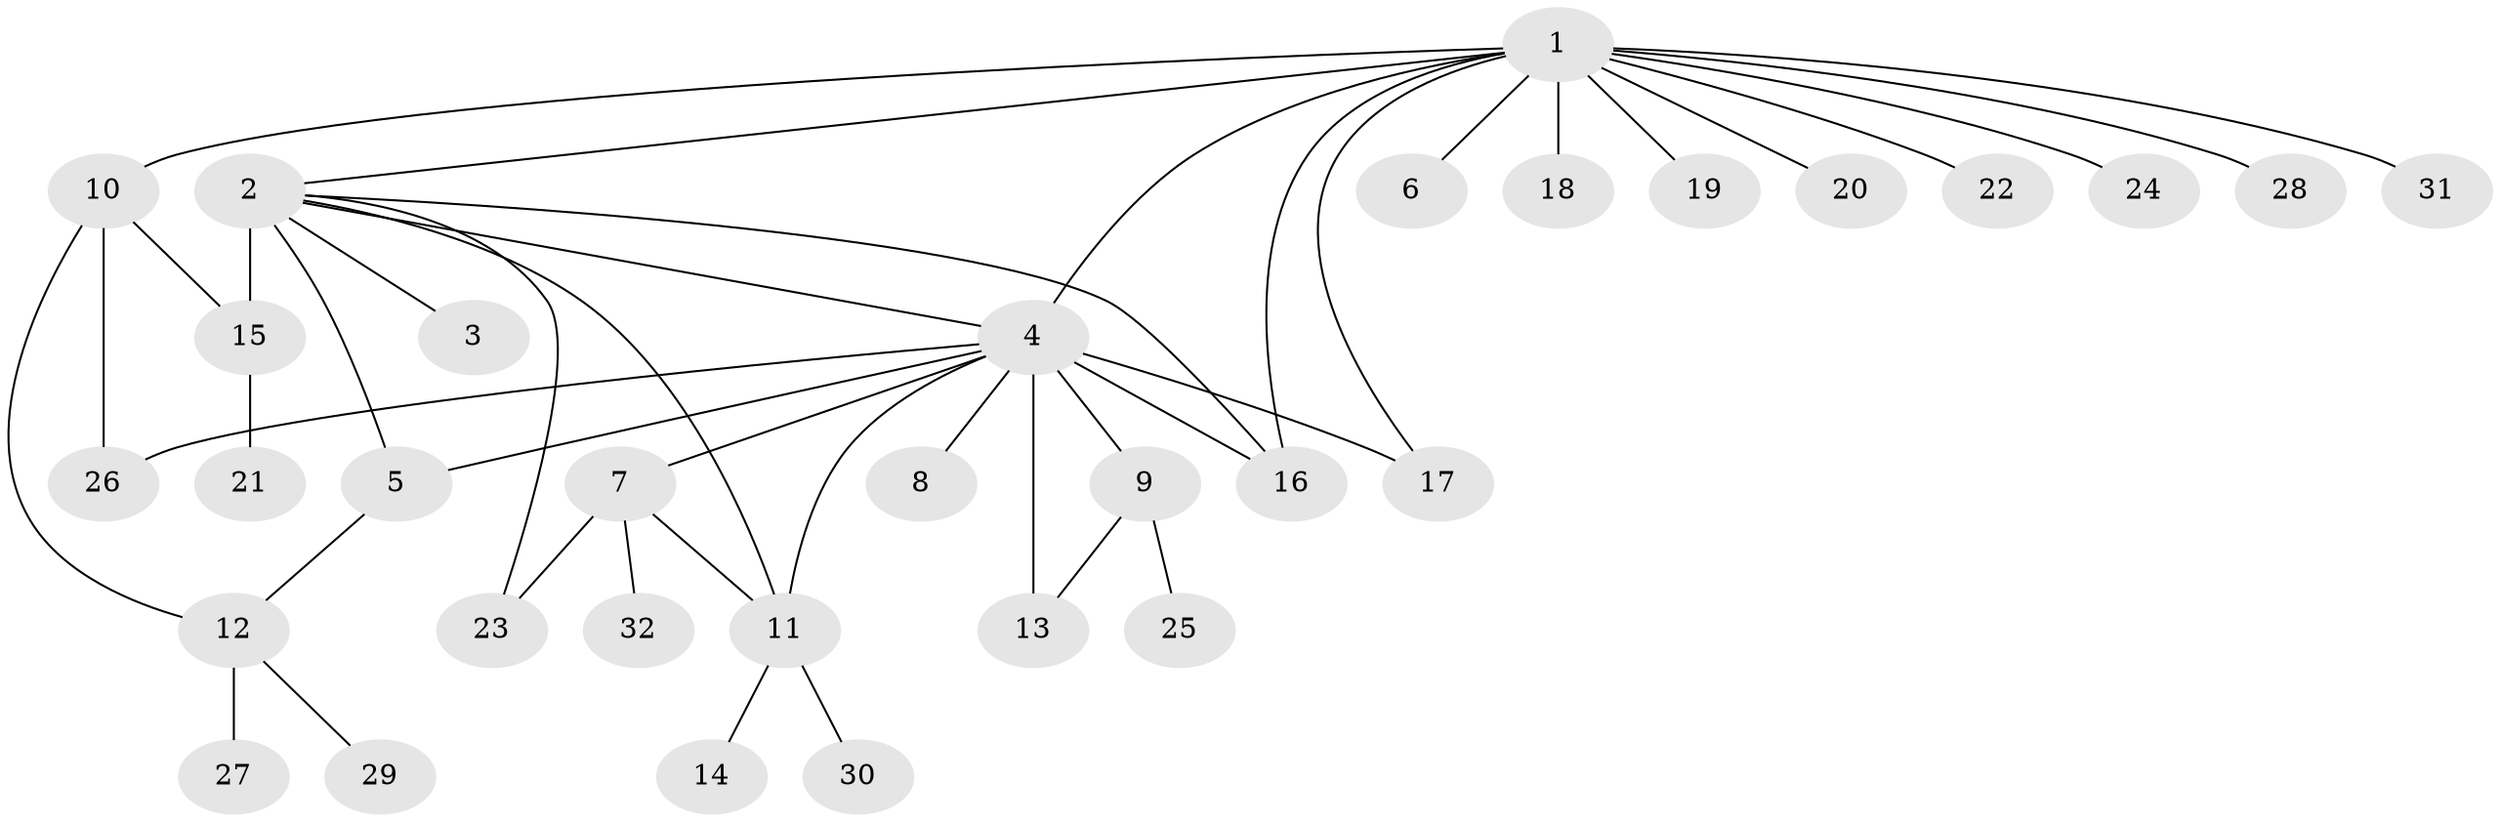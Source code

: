 // original degree distribution, {16: 0.016129032258064516, 18: 0.016129032258064516, 2: 0.16129032258064516, 20: 0.016129032258064516, 4: 0.04838709677419355, 1: 0.6290322580645161, 5: 0.04838709677419355, 7: 0.016129032258064516, 3: 0.04838709677419355}
// Generated by graph-tools (version 1.1) at 2025/35/03/09/25 02:35:37]
// undirected, 32 vertices, 43 edges
graph export_dot {
graph [start="1"]
  node [color=gray90,style=filled];
  1;
  2;
  3;
  4;
  5;
  6;
  7;
  8;
  9;
  10;
  11;
  12;
  13;
  14;
  15;
  16;
  17;
  18;
  19;
  20;
  21;
  22;
  23;
  24;
  25;
  26;
  27;
  28;
  29;
  30;
  31;
  32;
  1 -- 2 [weight=1.0];
  1 -- 4 [weight=1.0];
  1 -- 6 [weight=1.0];
  1 -- 10 [weight=1.0];
  1 -- 16 [weight=1.0];
  1 -- 17 [weight=1.0];
  1 -- 18 [weight=1.0];
  1 -- 19 [weight=1.0];
  1 -- 20 [weight=1.0];
  1 -- 22 [weight=1.0];
  1 -- 24 [weight=1.0];
  1 -- 28 [weight=1.0];
  1 -- 31 [weight=1.0];
  2 -- 3 [weight=1.0];
  2 -- 4 [weight=1.0];
  2 -- 5 [weight=1.0];
  2 -- 11 [weight=1.0];
  2 -- 15 [weight=8.0];
  2 -- 16 [weight=1.0];
  2 -- 23 [weight=1.0];
  4 -- 5 [weight=1.0];
  4 -- 7 [weight=1.0];
  4 -- 8 [weight=1.0];
  4 -- 9 [weight=1.0];
  4 -- 11 [weight=1.0];
  4 -- 13 [weight=6.0];
  4 -- 16 [weight=1.0];
  4 -- 17 [weight=1.0];
  4 -- 26 [weight=1.0];
  5 -- 12 [weight=1.0];
  7 -- 11 [weight=1.0];
  7 -- 23 [weight=1.0];
  7 -- 32 [weight=1.0];
  9 -- 13 [weight=1.0];
  9 -- 25 [weight=1.0];
  10 -- 12 [weight=1.0];
  10 -- 15 [weight=1.0];
  10 -- 26 [weight=1.0];
  11 -- 14 [weight=1.0];
  11 -- 30 [weight=1.0];
  12 -- 27 [weight=1.0];
  12 -- 29 [weight=1.0];
  15 -- 21 [weight=1.0];
}
